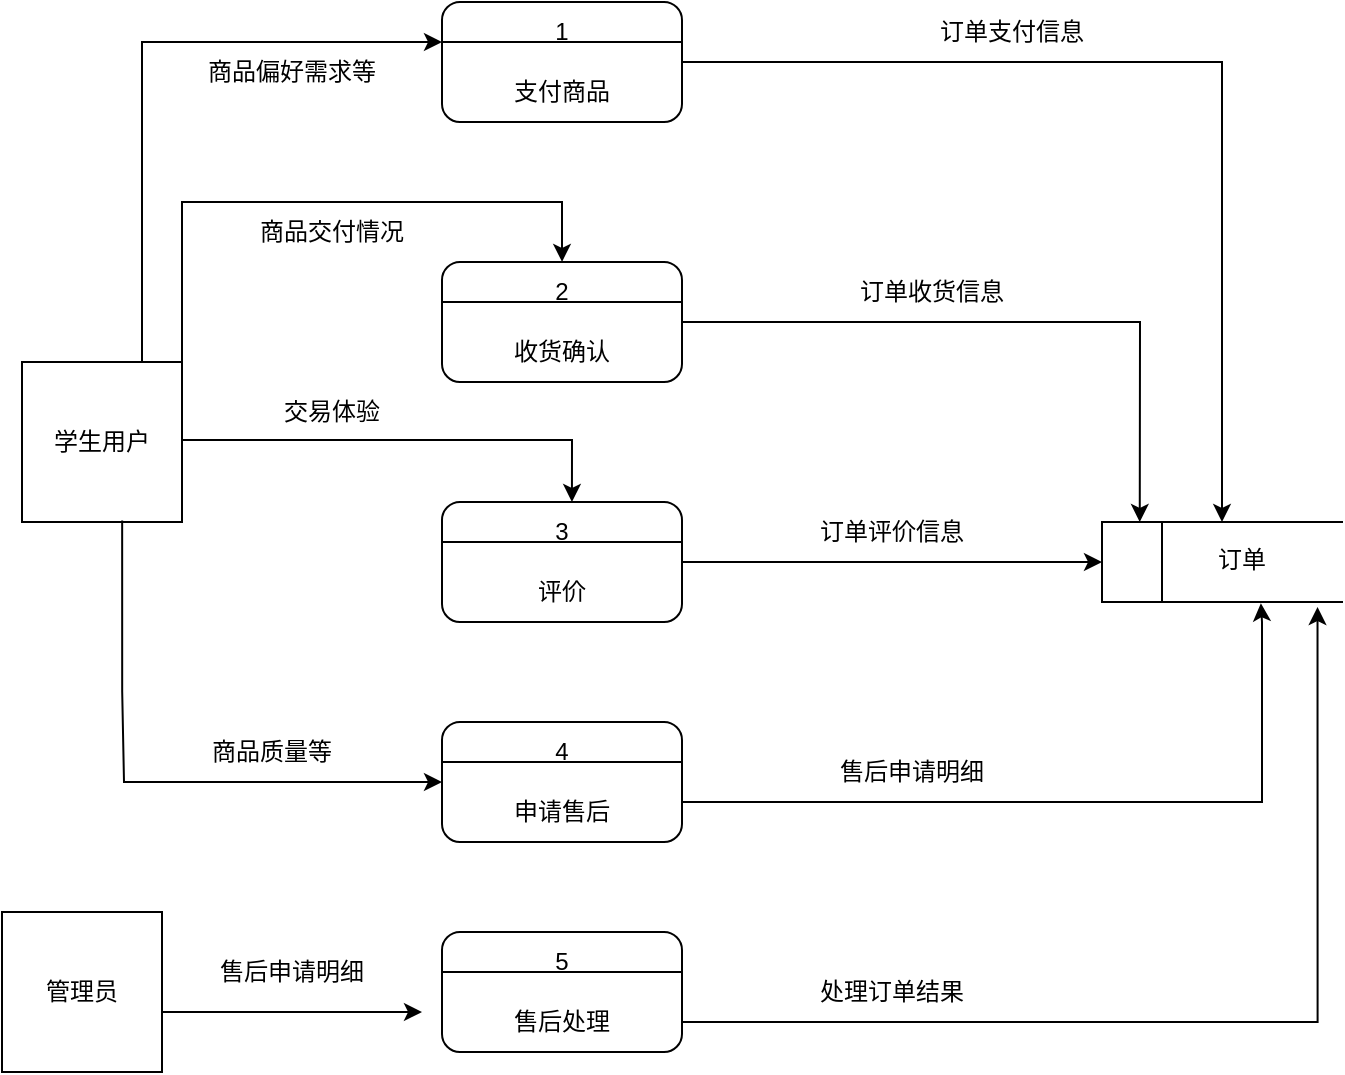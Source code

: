 <mxfile version="24.2.7" type="device">
  <diagram name="第 1 页" id="VWRx3tj0_RjAu29yVgBo">
    <mxGraphModel dx="1461" dy="669" grid="1" gridSize="10" guides="1" tooltips="1" connect="1" arrows="1" fold="1" page="1" pageScale="1" pageWidth="827" pageHeight="1169" math="0" shadow="0">
      <root>
        <mxCell id="0" />
        <mxCell id="1" parent="0" />
        <mxCell id="fq-gS5R5_dCzJSibzgfj-8" value="" style="group" parent="1" vertex="1" connectable="0">
          <mxGeometry x="580" y="380" width="120" height="40" as="geometry" />
        </mxCell>
        <mxCell id="fq-gS5R5_dCzJSibzgfj-1" value="" style="shape=partialRectangle;whiteSpace=wrap;html=1;left=0;right=0;fillColor=none;" parent="fq-gS5R5_dCzJSibzgfj-8" vertex="1">
          <mxGeometry width="120" height="40" as="geometry" />
        </mxCell>
        <mxCell id="fq-gS5R5_dCzJSibzgfj-3" value="" style="endArrow=none;html=1;rounded=0;exitX=0;exitY=1;exitDx=0;exitDy=0;" parent="fq-gS5R5_dCzJSibzgfj-8" source="fq-gS5R5_dCzJSibzgfj-1" edge="1">
          <mxGeometry width="50" height="50" relative="1" as="geometry">
            <mxPoint x="-50" y="50" as="sourcePoint" />
            <mxPoint as="targetPoint" />
          </mxGeometry>
        </mxCell>
        <mxCell id="fq-gS5R5_dCzJSibzgfj-5" style="edgeStyle=orthogonalEdgeStyle;rounded=0;orthogonalLoop=1;jettySize=auto;html=1;exitX=0.5;exitY=1;exitDx=0;exitDy=0;" parent="fq-gS5R5_dCzJSibzgfj-8" source="fq-gS5R5_dCzJSibzgfj-1" target="fq-gS5R5_dCzJSibzgfj-1" edge="1">
          <mxGeometry relative="1" as="geometry" />
        </mxCell>
        <mxCell id="fq-gS5R5_dCzJSibzgfj-6" value="" style="endArrow=none;html=1;rounded=0;entryX=0.25;entryY=0;entryDx=0;entryDy=0;" parent="fq-gS5R5_dCzJSibzgfj-8" target="fq-gS5R5_dCzJSibzgfj-1" edge="1">
          <mxGeometry width="50" height="50" relative="1" as="geometry">
            <mxPoint x="30" y="40" as="sourcePoint" />
            <mxPoint x="80" y="-10" as="targetPoint" />
          </mxGeometry>
        </mxCell>
        <mxCell id="fq-gS5R5_dCzJSibzgfj-7" value="订单" style="text;strokeColor=none;align=center;fillColor=none;html=1;verticalAlign=middle;whiteSpace=wrap;rounded=0;" parent="fq-gS5R5_dCzJSibzgfj-8" vertex="1">
          <mxGeometry x="40" y="4" width="60" height="30" as="geometry" />
        </mxCell>
        <mxCell id="fq-gS5R5_dCzJSibzgfj-15" value="" style="group" parent="1" vertex="1" connectable="0">
          <mxGeometry x="250" y="120" width="120" height="60" as="geometry" />
        </mxCell>
        <mxCell id="fq-gS5R5_dCzJSibzgfj-10" value="" style="rounded=1;whiteSpace=wrap;html=1;" parent="fq-gS5R5_dCzJSibzgfj-15" vertex="1">
          <mxGeometry width="120" height="60" as="geometry" />
        </mxCell>
        <mxCell id="fq-gS5R5_dCzJSibzgfj-12" value="" style="endArrow=none;html=1;rounded=0;" parent="fq-gS5R5_dCzJSibzgfj-15" edge="1">
          <mxGeometry width="50" height="50" relative="1" as="geometry">
            <mxPoint y="20" as="sourcePoint" />
            <mxPoint x="120" y="20" as="targetPoint" />
          </mxGeometry>
        </mxCell>
        <mxCell id="fq-gS5R5_dCzJSibzgfj-13" value="1" style="text;strokeColor=none;align=center;fillColor=none;html=1;verticalAlign=middle;whiteSpace=wrap;rounded=0;" parent="fq-gS5R5_dCzJSibzgfj-15" vertex="1">
          <mxGeometry x="30" width="60" height="30" as="geometry" />
        </mxCell>
        <mxCell id="fq-gS5R5_dCzJSibzgfj-14" value="支付商品" style="text;strokeColor=none;align=center;fillColor=none;html=1;verticalAlign=middle;whiteSpace=wrap;rounded=0;" parent="fq-gS5R5_dCzJSibzgfj-15" vertex="1">
          <mxGeometry x="30" y="30" width="60" height="30" as="geometry" />
        </mxCell>
        <mxCell id="fq-gS5R5_dCzJSibzgfj-16" value="" style="group" parent="1" vertex="1" connectable="0">
          <mxGeometry x="250" y="370" width="120" height="60" as="geometry" />
        </mxCell>
        <mxCell id="fq-gS5R5_dCzJSibzgfj-17" value="" style="rounded=1;whiteSpace=wrap;html=1;" parent="fq-gS5R5_dCzJSibzgfj-16" vertex="1">
          <mxGeometry width="120" height="60" as="geometry" />
        </mxCell>
        <mxCell id="fq-gS5R5_dCzJSibzgfj-18" value="" style="endArrow=none;html=1;rounded=0;" parent="fq-gS5R5_dCzJSibzgfj-16" edge="1">
          <mxGeometry width="50" height="50" relative="1" as="geometry">
            <mxPoint y="20" as="sourcePoint" />
            <mxPoint x="120" y="20" as="targetPoint" />
          </mxGeometry>
        </mxCell>
        <mxCell id="fq-gS5R5_dCzJSibzgfj-19" value="3" style="text;strokeColor=none;align=center;fillColor=none;html=1;verticalAlign=middle;whiteSpace=wrap;rounded=0;" parent="fq-gS5R5_dCzJSibzgfj-16" vertex="1">
          <mxGeometry x="30" width="60" height="30" as="geometry" />
        </mxCell>
        <mxCell id="fq-gS5R5_dCzJSibzgfj-20" value="评价" style="text;strokeColor=none;align=center;fillColor=none;html=1;verticalAlign=middle;whiteSpace=wrap;rounded=0;" parent="fq-gS5R5_dCzJSibzgfj-16" vertex="1">
          <mxGeometry x="30" y="30" width="60" height="30" as="geometry" />
        </mxCell>
        <mxCell id="fq-gS5R5_dCzJSibzgfj-21" value="" style="group" parent="1" vertex="1" connectable="0">
          <mxGeometry x="250" y="250" width="120" height="60" as="geometry" />
        </mxCell>
        <mxCell id="fq-gS5R5_dCzJSibzgfj-22" value="" style="rounded=1;whiteSpace=wrap;html=1;" parent="fq-gS5R5_dCzJSibzgfj-21" vertex="1">
          <mxGeometry width="120" height="60" as="geometry" />
        </mxCell>
        <mxCell id="fq-gS5R5_dCzJSibzgfj-23" value="" style="endArrow=none;html=1;rounded=0;" parent="fq-gS5R5_dCzJSibzgfj-21" edge="1">
          <mxGeometry width="50" height="50" relative="1" as="geometry">
            <mxPoint y="20" as="sourcePoint" />
            <mxPoint x="120" y="20" as="targetPoint" />
          </mxGeometry>
        </mxCell>
        <mxCell id="fq-gS5R5_dCzJSibzgfj-24" value="2" style="text;strokeColor=none;align=center;fillColor=none;html=1;verticalAlign=middle;whiteSpace=wrap;rounded=0;" parent="fq-gS5R5_dCzJSibzgfj-21" vertex="1">
          <mxGeometry x="30" width="60" height="30" as="geometry" />
        </mxCell>
        <mxCell id="fq-gS5R5_dCzJSibzgfj-25" value="收货确认" style="text;strokeColor=none;align=center;fillColor=none;html=1;verticalAlign=middle;whiteSpace=wrap;rounded=0;" parent="fq-gS5R5_dCzJSibzgfj-21" vertex="1">
          <mxGeometry x="30" y="30" width="60" height="30" as="geometry" />
        </mxCell>
        <mxCell id="fq-gS5R5_dCzJSibzgfj-26" value="" style="group" parent="1" vertex="1" connectable="0">
          <mxGeometry x="250" y="480" width="120" height="60" as="geometry" />
        </mxCell>
        <mxCell id="fq-gS5R5_dCzJSibzgfj-27" value="" style="rounded=1;whiteSpace=wrap;html=1;" parent="fq-gS5R5_dCzJSibzgfj-26" vertex="1">
          <mxGeometry width="120" height="60" as="geometry" />
        </mxCell>
        <mxCell id="fq-gS5R5_dCzJSibzgfj-28" value="" style="endArrow=none;html=1;rounded=0;" parent="fq-gS5R5_dCzJSibzgfj-26" edge="1">
          <mxGeometry width="50" height="50" relative="1" as="geometry">
            <mxPoint y="20" as="sourcePoint" />
            <mxPoint x="120" y="20" as="targetPoint" />
          </mxGeometry>
        </mxCell>
        <mxCell id="fq-gS5R5_dCzJSibzgfj-29" value="4" style="text;strokeColor=none;align=center;fillColor=none;html=1;verticalAlign=middle;whiteSpace=wrap;rounded=0;" parent="fq-gS5R5_dCzJSibzgfj-26" vertex="1">
          <mxGeometry x="30" width="60" height="30" as="geometry" />
        </mxCell>
        <mxCell id="fq-gS5R5_dCzJSibzgfj-30" value="申请售后" style="text;strokeColor=none;align=center;fillColor=none;html=1;verticalAlign=middle;whiteSpace=wrap;rounded=0;" parent="fq-gS5R5_dCzJSibzgfj-26" vertex="1">
          <mxGeometry x="30" y="30" width="60" height="30" as="geometry" />
        </mxCell>
        <mxCell id="fq-gS5R5_dCzJSibzgfj-32" value="" style="group" parent="1" vertex="1" connectable="0">
          <mxGeometry x="250" y="585" width="120" height="60" as="geometry" />
        </mxCell>
        <mxCell id="fq-gS5R5_dCzJSibzgfj-33" value="" style="rounded=1;whiteSpace=wrap;html=1;" parent="fq-gS5R5_dCzJSibzgfj-32" vertex="1">
          <mxGeometry width="120" height="60" as="geometry" />
        </mxCell>
        <mxCell id="fq-gS5R5_dCzJSibzgfj-34" value="" style="endArrow=none;html=1;rounded=0;" parent="fq-gS5R5_dCzJSibzgfj-32" edge="1">
          <mxGeometry width="50" height="50" relative="1" as="geometry">
            <mxPoint y="20" as="sourcePoint" />
            <mxPoint x="120" y="20" as="targetPoint" />
          </mxGeometry>
        </mxCell>
        <mxCell id="fq-gS5R5_dCzJSibzgfj-35" value="5" style="text;strokeColor=none;align=center;fillColor=none;html=1;verticalAlign=middle;whiteSpace=wrap;rounded=0;" parent="fq-gS5R5_dCzJSibzgfj-32" vertex="1">
          <mxGeometry x="30" width="60" height="30" as="geometry" />
        </mxCell>
        <mxCell id="fq-gS5R5_dCzJSibzgfj-36" value="售后处理" style="text;strokeColor=none;align=center;fillColor=none;html=1;verticalAlign=middle;whiteSpace=wrap;rounded=0;" parent="fq-gS5R5_dCzJSibzgfj-32" vertex="1">
          <mxGeometry x="30" y="30" width="60" height="30" as="geometry" />
        </mxCell>
        <mxCell id="wx2OLgewYdW3HtnrnXpn-4" value="学生用户" style="whiteSpace=wrap;html=1;aspect=fixed;" vertex="1" parent="1">
          <mxGeometry x="40" y="300" width="80" height="80" as="geometry" />
        </mxCell>
        <mxCell id="wx2OLgewYdW3HtnrnXpn-7" value="管理员" style="whiteSpace=wrap;html=1;aspect=fixed;" vertex="1" parent="1">
          <mxGeometry x="30" y="575" width="80" height="80" as="geometry" />
        </mxCell>
        <mxCell id="wx2OLgewYdW3HtnrnXpn-8" value="" style="endArrow=classic;html=1;rounded=0;exitX=1;exitY=0;exitDx=0;exitDy=0;edgeStyle=orthogonalEdgeStyle;" edge="1" parent="1">
          <mxGeometry width="50" height="50" relative="1" as="geometry">
            <mxPoint x="100" y="300" as="sourcePoint" />
            <mxPoint x="250" y="140" as="targetPoint" />
            <Array as="points">
              <mxPoint x="100" y="140" />
            </Array>
          </mxGeometry>
        </mxCell>
        <mxCell id="wx2OLgewYdW3HtnrnXpn-9" value="商品偏好需求等" style="text;strokeColor=none;align=center;fillColor=none;html=1;verticalAlign=middle;whiteSpace=wrap;rounded=0;" vertex="1" parent="1">
          <mxGeometry x="130" y="140" width="90" height="30" as="geometry" />
        </mxCell>
        <mxCell id="wx2OLgewYdW3HtnrnXpn-10" value="" style="endArrow=classic;html=1;rounded=0;entryX=0.5;entryY=0;entryDx=0;entryDy=0;" edge="1" parent="1" target="fq-gS5R5_dCzJSibzgfj-1">
          <mxGeometry width="50" height="50" relative="1" as="geometry">
            <mxPoint x="370" y="150" as="sourcePoint" />
            <mxPoint x="420" y="100" as="targetPoint" />
            <Array as="points">
              <mxPoint x="640" y="150" />
            </Array>
          </mxGeometry>
        </mxCell>
        <mxCell id="wx2OLgewYdW3HtnrnXpn-11" value="订单支付信息" style="text;strokeColor=none;align=center;fillColor=none;html=1;verticalAlign=middle;whiteSpace=wrap;rounded=0;" vertex="1" parent="1">
          <mxGeometry x="480" y="120" width="110" height="30" as="geometry" />
        </mxCell>
        <mxCell id="wx2OLgewYdW3HtnrnXpn-12" value="" style="endArrow=classic;html=1;rounded=0;entryX=0.074;entryY=0.004;entryDx=0;entryDy=0;entryPerimeter=0;exitX=1;exitY=0.5;exitDx=0;exitDy=0;" edge="1" parent="1" source="fq-gS5R5_dCzJSibzgfj-22">
          <mxGeometry width="50" height="50" relative="1" as="geometry">
            <mxPoint x="380" y="279.84" as="sourcePoint" />
            <mxPoint x="598.88" y="380.0" as="targetPoint" />
            <Array as="points">
              <mxPoint x="599" y="280" />
            </Array>
          </mxGeometry>
        </mxCell>
        <mxCell id="wx2OLgewYdW3HtnrnXpn-13" value="" style="endArrow=classic;html=1;rounded=0;edgeStyle=orthogonalEdgeStyle;entryX=0.5;entryY=0;entryDx=0;entryDy=0;" edge="1" parent="1">
          <mxGeometry width="50" height="50" relative="1" as="geometry">
            <mxPoint x="120" y="299.94" as="sourcePoint" />
            <mxPoint x="310" y="249.94" as="targetPoint" />
            <Array as="points">
              <mxPoint x="120" y="220" />
              <mxPoint x="310" y="220" />
            </Array>
          </mxGeometry>
        </mxCell>
        <mxCell id="wx2OLgewYdW3HtnrnXpn-14" value="商品交付情况" style="text;strokeColor=none;align=center;fillColor=none;html=1;verticalAlign=middle;whiteSpace=wrap;rounded=0;" vertex="1" parent="1">
          <mxGeometry x="150" y="220" width="90" height="30" as="geometry" />
        </mxCell>
        <mxCell id="wx2OLgewYdW3HtnrnXpn-16" value="订单收货信息" style="text;strokeColor=none;align=center;fillColor=none;html=1;verticalAlign=middle;whiteSpace=wrap;rounded=0;" vertex="1" parent="1">
          <mxGeometry x="440" y="250" width="110" height="30" as="geometry" />
        </mxCell>
        <mxCell id="wx2OLgewYdW3HtnrnXpn-17" value="" style="endArrow=classic;html=1;rounded=0;" edge="1" parent="1">
          <mxGeometry width="50" height="50" relative="1" as="geometry">
            <mxPoint x="370" y="400" as="sourcePoint" />
            <mxPoint x="580" y="400" as="targetPoint" />
          </mxGeometry>
        </mxCell>
        <mxCell id="wx2OLgewYdW3HtnrnXpn-18" value="订单评价信息" style="text;strokeColor=none;align=center;fillColor=none;html=1;verticalAlign=middle;whiteSpace=wrap;rounded=0;" vertex="1" parent="1">
          <mxGeometry x="420" y="370" width="110" height="30" as="geometry" />
        </mxCell>
        <mxCell id="wx2OLgewYdW3HtnrnXpn-19" value="售后申请明细" style="text;strokeColor=none;align=center;fillColor=none;html=1;verticalAlign=middle;whiteSpace=wrap;rounded=0;" vertex="1" parent="1">
          <mxGeometry x="430" y="490" width="110" height="30" as="geometry" />
        </mxCell>
        <mxCell id="wx2OLgewYdW3HtnrnXpn-20" value="处理订单结果" style="text;strokeColor=none;align=center;fillColor=none;html=1;verticalAlign=middle;whiteSpace=wrap;rounded=0;" vertex="1" parent="1">
          <mxGeometry x="420" y="600" width="110" height="30" as="geometry" />
        </mxCell>
        <mxCell id="wx2OLgewYdW3HtnrnXpn-21" value="" style="endArrow=classic;html=1;rounded=0;edgeStyle=orthogonalEdgeStyle;entryX=0.662;entryY=1.016;entryDx=0;entryDy=0;entryPerimeter=0;" edge="1" parent="1" target="fq-gS5R5_dCzJSibzgfj-1">
          <mxGeometry width="50" height="50" relative="1" as="geometry">
            <mxPoint x="370" y="520" as="sourcePoint" />
            <mxPoint x="660" y="520" as="targetPoint" />
            <Array as="points">
              <mxPoint x="660" y="520" />
              <mxPoint x="660" y="430" />
            </Array>
          </mxGeometry>
        </mxCell>
        <mxCell id="wx2OLgewYdW3HtnrnXpn-22" value="" style="endArrow=classic;html=1;rounded=0;edgeStyle=orthogonalEdgeStyle;entryX=0.898;entryY=1.063;entryDx=0;entryDy=0;entryPerimeter=0;" edge="1" parent="1" source="fq-gS5R5_dCzJSibzgfj-33" target="fq-gS5R5_dCzJSibzgfj-1">
          <mxGeometry width="50" height="50" relative="1" as="geometry">
            <mxPoint x="400" y="639" as="sourcePoint" />
            <mxPoint x="689" y="540" as="targetPoint" />
            <Array as="points">
              <mxPoint x="688" y="630" />
            </Array>
          </mxGeometry>
        </mxCell>
        <mxCell id="wx2OLgewYdW3HtnrnXpn-23" value="" style="endArrow=classic;html=1;rounded=0;edgeStyle=orthogonalEdgeStyle;" edge="1" parent="1">
          <mxGeometry width="50" height="50" relative="1" as="geometry">
            <mxPoint x="120" y="339" as="sourcePoint" />
            <mxPoint x="314.97" y="370" as="targetPoint" />
            <Array as="points">
              <mxPoint x="314.97" y="339" />
            </Array>
          </mxGeometry>
        </mxCell>
        <mxCell id="wx2OLgewYdW3HtnrnXpn-24" value="" style="endArrow=classic;html=1;rounded=0;exitX=0.626;exitY=0.99;exitDx=0;exitDy=0;exitPerimeter=0;edgeStyle=orthogonalEdgeStyle;entryX=0;entryY=0.5;entryDx=0;entryDy=0;" edge="1" parent="1" source="wx2OLgewYdW3HtnrnXpn-4" target="fq-gS5R5_dCzJSibzgfj-27">
          <mxGeometry width="50" height="50" relative="1" as="geometry">
            <mxPoint x="90" y="390" as="sourcePoint" />
            <mxPoint x="240" y="520" as="targetPoint" />
            <Array as="points">
              <mxPoint x="90" y="465" />
              <mxPoint x="91" y="510" />
            </Array>
          </mxGeometry>
        </mxCell>
        <mxCell id="wx2OLgewYdW3HtnrnXpn-25" value="" style="endArrow=classic;html=1;rounded=0;" edge="1" parent="1">
          <mxGeometry width="50" height="50" relative="1" as="geometry">
            <mxPoint x="110" y="625" as="sourcePoint" />
            <mxPoint x="240" y="625" as="targetPoint" />
          </mxGeometry>
        </mxCell>
        <mxCell id="wx2OLgewYdW3HtnrnXpn-26" value="交易体验" style="text;strokeColor=none;align=center;fillColor=none;html=1;verticalAlign=middle;whiteSpace=wrap;rounded=0;" vertex="1" parent="1">
          <mxGeometry x="150" y="310" width="90" height="30" as="geometry" />
        </mxCell>
        <mxCell id="wx2OLgewYdW3HtnrnXpn-27" value="商品质量等" style="text;strokeColor=none;align=center;fillColor=none;html=1;verticalAlign=middle;whiteSpace=wrap;rounded=0;" vertex="1" parent="1">
          <mxGeometry x="120" y="480" width="90" height="30" as="geometry" />
        </mxCell>
        <mxCell id="wx2OLgewYdW3HtnrnXpn-28" value="售后申请明细" style="text;strokeColor=none;align=center;fillColor=none;html=1;verticalAlign=middle;whiteSpace=wrap;rounded=0;" vertex="1" parent="1">
          <mxGeometry x="130" y="590" width="90" height="30" as="geometry" />
        </mxCell>
      </root>
    </mxGraphModel>
  </diagram>
</mxfile>
